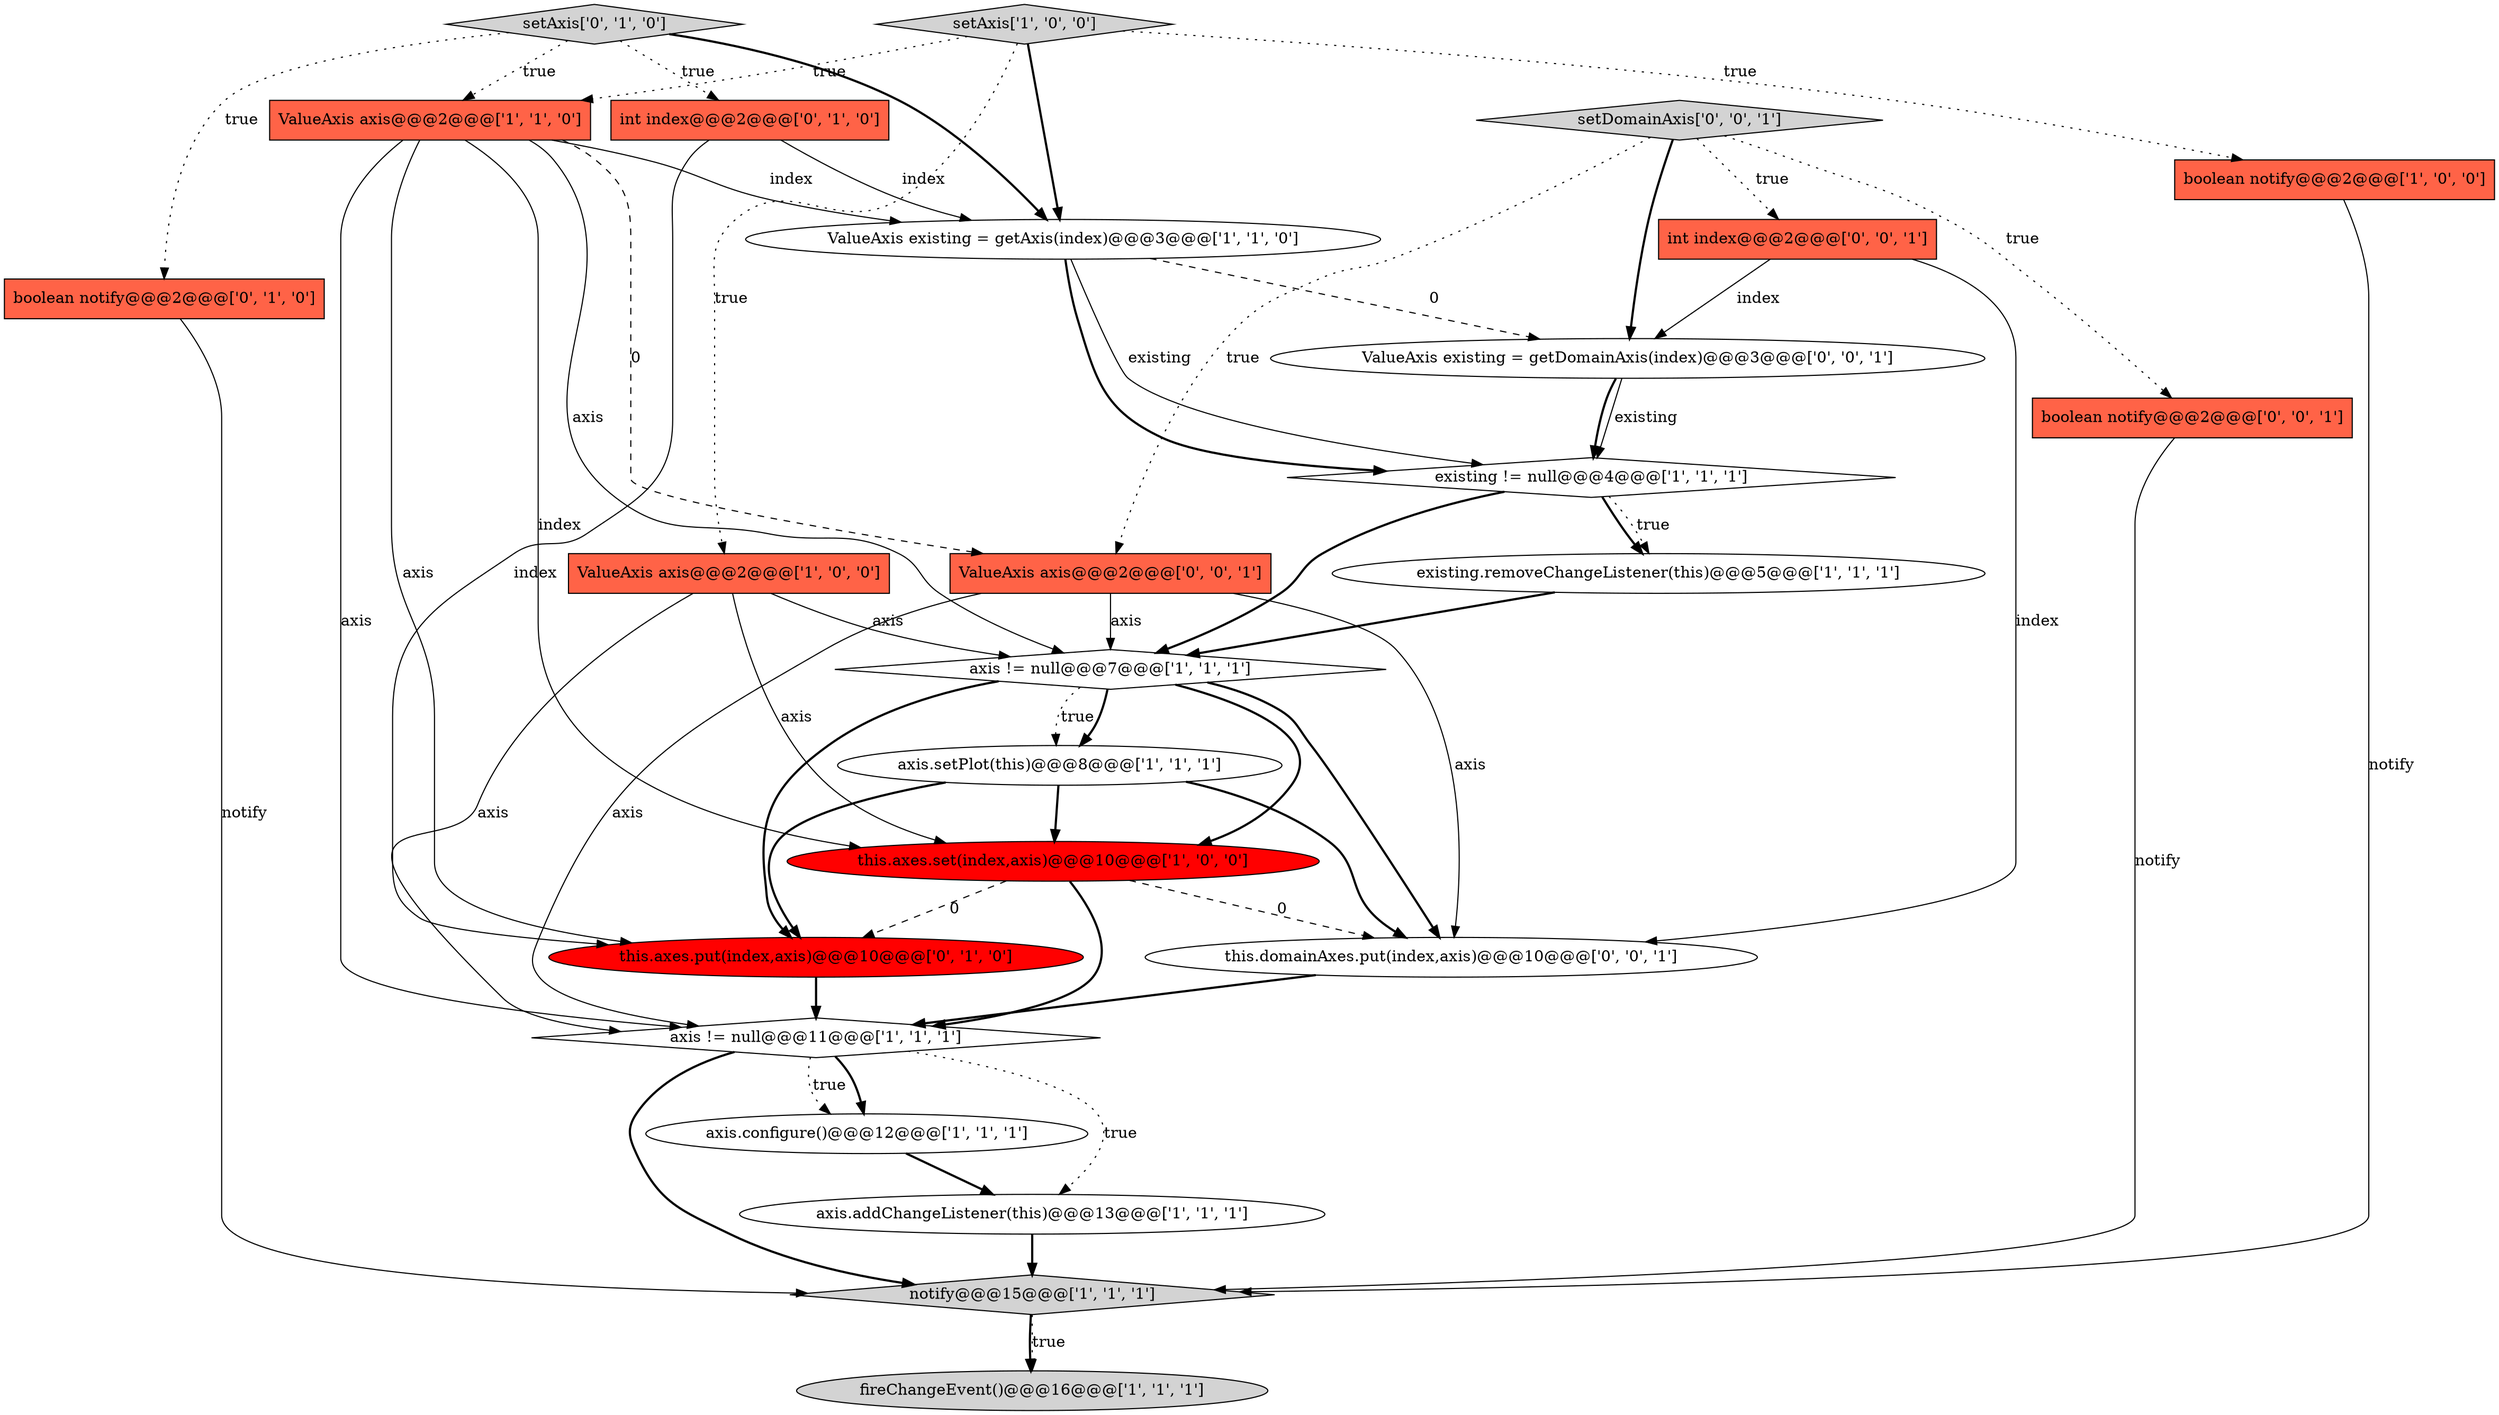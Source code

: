 digraph {
21 [style = filled, label = "int index@@@2@@@['0', '0', '1']", fillcolor = tomato, shape = box image = "AAA0AAABBB3BBB"];
0 [style = filled, label = "axis.setPlot(this)@@@8@@@['1', '1', '1']", fillcolor = white, shape = ellipse image = "AAA0AAABBB1BBB"];
6 [style = filled, label = "axis != null@@@11@@@['1', '1', '1']", fillcolor = white, shape = diamond image = "AAA0AAABBB1BBB"];
23 [style = filled, label = "ValueAxis existing = getDomainAxis(index)@@@3@@@['0', '0', '1']", fillcolor = white, shape = ellipse image = "AAA0AAABBB3BBB"];
9 [style = filled, label = "fireChangeEvent()@@@16@@@['1', '1', '1']", fillcolor = lightgray, shape = ellipse image = "AAA0AAABBB1BBB"];
22 [style = filled, label = "this.domainAxes.put(index,axis)@@@10@@@['0', '0', '1']", fillcolor = white, shape = ellipse image = "AAA0AAABBB3BBB"];
11 [style = filled, label = "existing != null@@@4@@@['1', '1', '1']", fillcolor = white, shape = diamond image = "AAA0AAABBB1BBB"];
16 [style = filled, label = "int index@@@2@@@['0', '1', '0']", fillcolor = tomato, shape = box image = "AAA0AAABBB2BBB"];
4 [style = filled, label = "boolean notify@@@2@@@['1', '0', '0']", fillcolor = tomato, shape = box image = "AAA0AAABBB1BBB"];
2 [style = filled, label = "this.axes.set(index,axis)@@@10@@@['1', '0', '0']", fillcolor = red, shape = ellipse image = "AAA1AAABBB1BBB"];
14 [style = filled, label = "existing.removeChangeListener(this)@@@5@@@['1', '1', '1']", fillcolor = white, shape = ellipse image = "AAA0AAABBB1BBB"];
20 [style = filled, label = "boolean notify@@@2@@@['0', '0', '1']", fillcolor = tomato, shape = box image = "AAA0AAABBB3BBB"];
17 [style = filled, label = "this.axes.put(index,axis)@@@10@@@['0', '1', '0']", fillcolor = red, shape = ellipse image = "AAA1AAABBB2BBB"];
12 [style = filled, label = "axis.addChangeListener(this)@@@13@@@['1', '1', '1']", fillcolor = white, shape = ellipse image = "AAA0AAABBB1BBB"];
8 [style = filled, label = "ValueAxis existing = getAxis(index)@@@3@@@['1', '1', '0']", fillcolor = white, shape = ellipse image = "AAA0AAABBB1BBB"];
5 [style = filled, label = "ValueAxis axis@@@2@@@['1', '0', '0']", fillcolor = tomato, shape = box image = "AAA0AAABBB1BBB"];
10 [style = filled, label = "setAxis['1', '0', '0']", fillcolor = lightgray, shape = diamond image = "AAA0AAABBB1BBB"];
1 [style = filled, label = "notify@@@15@@@['1', '1', '1']", fillcolor = lightgray, shape = diamond image = "AAA0AAABBB1BBB"];
13 [style = filled, label = "axis != null@@@7@@@['1', '1', '1']", fillcolor = white, shape = diamond image = "AAA0AAABBB1BBB"];
3 [style = filled, label = "axis.configure()@@@12@@@['1', '1', '1']", fillcolor = white, shape = ellipse image = "AAA0AAABBB1BBB"];
7 [style = filled, label = "ValueAxis axis@@@2@@@['1', '1', '0']", fillcolor = tomato, shape = box image = "AAA0AAABBB1BBB"];
15 [style = filled, label = "setAxis['0', '1', '0']", fillcolor = lightgray, shape = diamond image = "AAA0AAABBB2BBB"];
19 [style = filled, label = "setDomainAxis['0', '0', '1']", fillcolor = lightgray, shape = diamond image = "AAA0AAABBB3BBB"];
24 [style = filled, label = "ValueAxis axis@@@2@@@['0', '0', '1']", fillcolor = tomato, shape = box image = "AAA0AAABBB3BBB"];
18 [style = filled, label = "boolean notify@@@2@@@['0', '1', '0']", fillcolor = tomato, shape = box image = "AAA0AAABBB2BBB"];
8->11 [style = solid, label="existing"];
6->3 [style = bold, label=""];
5->2 [style = solid, label="axis"];
11->14 [style = bold, label=""];
17->6 [style = bold, label=""];
2->6 [style = bold, label=""];
0->17 [style = bold, label=""];
19->20 [style = dotted, label="true"];
16->8 [style = solid, label="index"];
0->2 [style = bold, label=""];
15->18 [style = dotted, label="true"];
11->14 [style = dotted, label="true"];
8->23 [style = dashed, label="0"];
18->1 [style = solid, label="notify"];
21->22 [style = solid, label="index"];
7->13 [style = solid, label="axis"];
19->21 [style = dotted, label="true"];
3->12 [style = bold, label=""];
19->24 [style = dotted, label="true"];
24->13 [style = solid, label="axis"];
15->16 [style = dotted, label="true"];
15->7 [style = dotted, label="true"];
12->1 [style = bold, label=""];
10->5 [style = dotted, label="true"];
2->17 [style = dashed, label="0"];
21->23 [style = solid, label="index"];
1->9 [style = bold, label=""];
7->8 [style = solid, label="index"];
24->6 [style = solid, label="axis"];
7->6 [style = solid, label="axis"];
6->1 [style = bold, label=""];
16->17 [style = solid, label="index"];
13->17 [style = bold, label=""];
10->8 [style = bold, label=""];
7->24 [style = dashed, label="0"];
13->0 [style = dotted, label="true"];
19->23 [style = bold, label=""];
0->22 [style = bold, label=""];
5->6 [style = solid, label="axis"];
11->13 [style = bold, label=""];
1->9 [style = dotted, label="true"];
24->22 [style = solid, label="axis"];
4->1 [style = solid, label="notify"];
23->11 [style = solid, label="existing"];
5->13 [style = solid, label="axis"];
22->6 [style = bold, label=""];
10->7 [style = dotted, label="true"];
20->1 [style = solid, label="notify"];
13->22 [style = bold, label=""];
6->12 [style = dotted, label="true"];
14->13 [style = bold, label=""];
10->4 [style = dotted, label="true"];
23->11 [style = bold, label=""];
7->2 [style = solid, label="index"];
6->3 [style = dotted, label="true"];
8->11 [style = bold, label=""];
2->22 [style = dashed, label="0"];
7->17 [style = solid, label="axis"];
15->8 [style = bold, label=""];
13->0 [style = bold, label=""];
13->2 [style = bold, label=""];
}
